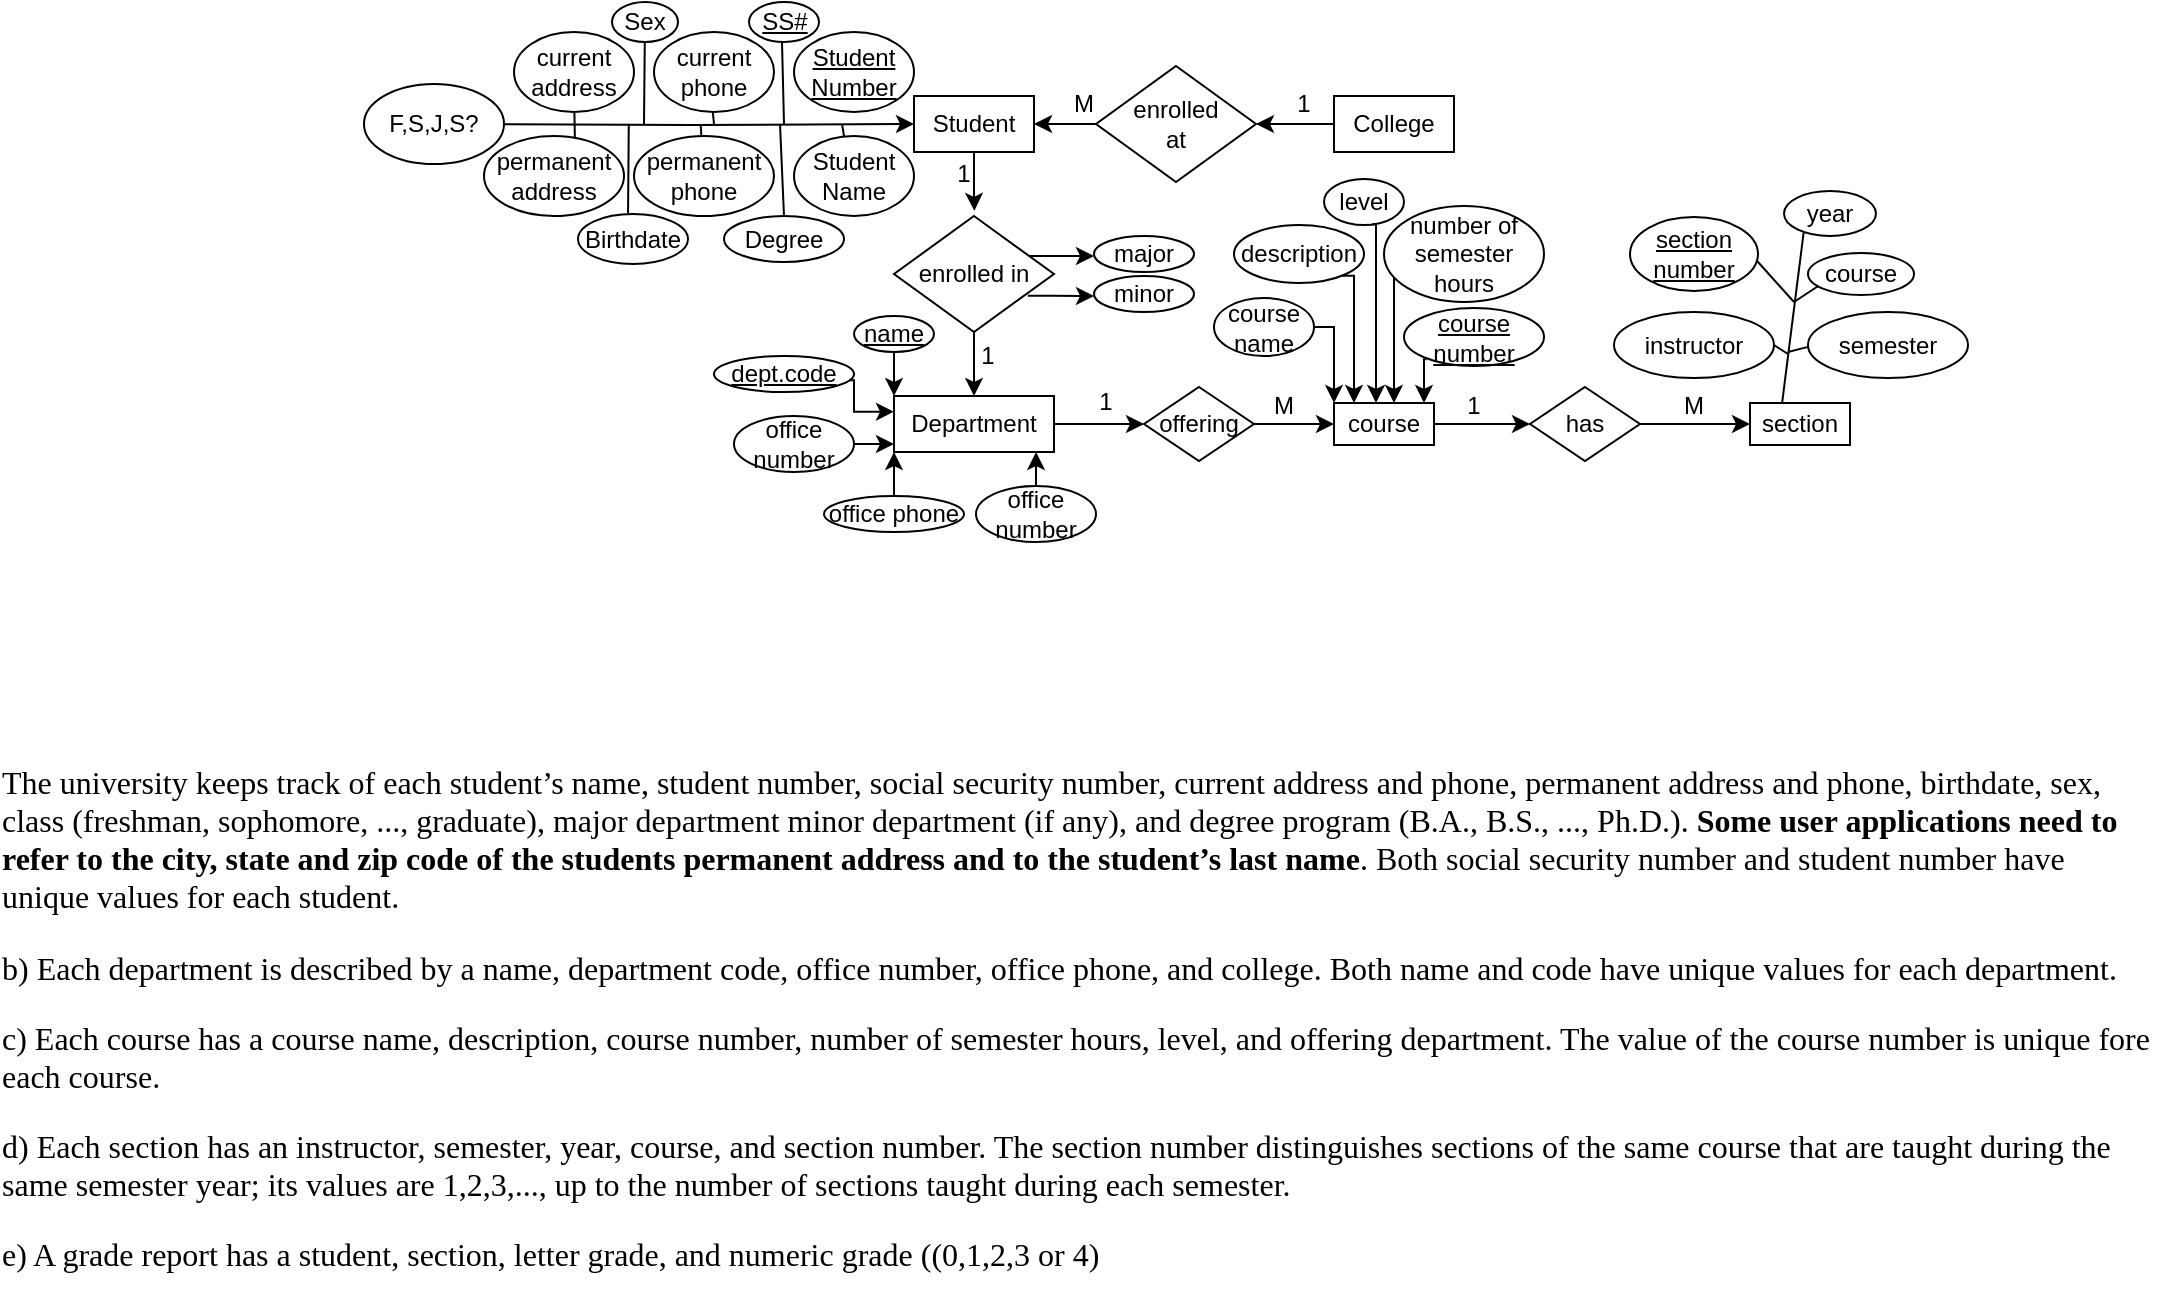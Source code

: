 <mxfile version="23.1.2" type="onedrive">
  <diagram name="Page-1" id="YCaeiCsVajcLRcff5KXN">
    <mxGraphModel grid="0" page="1" gridSize="10" guides="1" tooltips="1" connect="1" arrows="1" fold="1" pageScale="1" pageWidth="850" pageHeight="1100" math="0" shadow="0">
      <root>
        <mxCell id="0" />
        <mxCell id="1" parent="0" />
        <mxCell id="N_AJFv06XVXP2k4vSsJL-77" style="edgeStyle=orthogonalEdgeStyle;rounded=0;orthogonalLoop=1;jettySize=auto;html=1;" edge="1" parent="1" target="N_AJFv06XVXP2k4vSsJL-1">
          <mxGeometry relative="1" as="geometry">
            <mxPoint x="-40.0" y="183.0" as="sourcePoint" />
          </mxGeometry>
        </mxCell>
        <mxCell id="N_AJFv06XVXP2k4vSsJL-1" value="Student" style="rounded=0;whiteSpace=wrap;html=1;" vertex="1" parent="1">
          <mxGeometry x="185" y="169" width="60" height="28" as="geometry" />
        </mxCell>
        <mxCell id="N_AJFv06XVXP2k4vSsJL-2" value="&lt;br&gt;&lt;p style=&quot;color: rgb(0, 0, 0); font-family: &amp;quot;Times New Roman&amp;quot;; font-size: medium; font-style: normal; font-variant-ligatures: normal; font-variant-caps: normal; letter-spacing: normal; orphans: 2; text-align: start; text-indent: 0px; text-transform: none; widows: 2; word-spacing: 0px; -webkit-text-stroke-width: 0px; text-decoration-thickness: initial; text-decoration-style: initial; text-decoration-color: initial;&quot;&gt;&lt;span style=&quot;font-weight: 400;&quot;&gt;The university keeps track of each student’s name, student number, social security number, current address and phone, permanent address and phone, birthdate, sex, class (freshman, sophomore, ..., graduate), major department minor department (if any), and degree program (B.A., B.S., ..., Ph.D.). &lt;/span&gt;&lt;b&gt;Some user applications need to refer to the city, state and zip code of the students permanent address and to the student’s last name&lt;/b&gt;. Both social security number and student number have unique values for each student.&lt;/p&gt;&lt;p style=&quot;color: rgb(0, 0, 0); font-family: &amp;quot;Times New Roman&amp;quot;; font-size: medium; font-style: normal; font-variant-ligatures: normal; font-variant-caps: normal; font-weight: 400; letter-spacing: normal; orphans: 2; text-align: start; text-indent: 0px; text-transform: none; widows: 2; word-spacing: 0px; -webkit-text-stroke-width: 0px; text-decoration-thickness: initial; text-decoration-style: initial; text-decoration-color: initial;&quot;&gt;b) Each department is described by a name, department code, office number, office phone, and college. Both name and code have unique values for each department.&lt;/p&gt;&lt;p style=&quot;color: rgb(0, 0, 0); font-family: &amp;quot;Times New Roman&amp;quot;; font-size: medium; font-style: normal; font-variant-ligatures: normal; font-variant-caps: normal; font-weight: 400; letter-spacing: normal; orphans: 2; text-align: start; text-indent: 0px; text-transform: none; widows: 2; word-spacing: 0px; -webkit-text-stroke-width: 0px; text-decoration-thickness: initial; text-decoration-style: initial; text-decoration-color: initial;&quot;&gt;c) Each course has a course name, description, course number, number of semester hours, level, and offering department. The value of the course number is unique fore each course.&lt;/p&gt;&lt;p style=&quot;color: rgb(0, 0, 0); font-family: &amp;quot;Times New Roman&amp;quot;; font-size: medium; font-style: normal; font-variant-ligatures: normal; font-variant-caps: normal; font-weight: 400; letter-spacing: normal; orphans: 2; text-align: start; text-indent: 0px; text-transform: none; widows: 2; word-spacing: 0px; -webkit-text-stroke-width: 0px; text-decoration-thickness: initial; text-decoration-style: initial; text-decoration-color: initial;&quot;&gt;d) Each section has an instructor, semester, year, course, and section number. The section number distinguishes sections of the same course that are taught during the same semester year; its values are 1,2,3,..., up to the number of sections taught during each semester.&lt;/p&gt;&lt;p style=&quot;color: rgb(0, 0, 0); font-family: &amp;quot;Times New Roman&amp;quot;; font-size: medium; font-style: normal; font-variant-ligatures: normal; font-variant-caps: normal; font-weight: 400; letter-spacing: normal; orphans: 2; text-align: start; text-indent: 0px; text-transform: none; widows: 2; word-spacing: 0px; -webkit-text-stroke-width: 0px; text-decoration-thickness: initial; text-decoration-style: initial; text-decoration-color: initial;&quot;&gt;e) A grade report has a student, section, letter grade, and numeric grade ((0,1,2,3 or 4)&lt;/p&gt;" style="text;html=1;strokeColor=none;fillColor=none;align=center;verticalAlign=middle;whiteSpace=wrap;rounded=0;" vertex="1" parent="1">
          <mxGeometry x="-272" y="483" width="1080" height="280" as="geometry" />
        </mxCell>
        <mxCell id="N_AJFv06XVXP2k4vSsJL-3" value="Student Name" style="ellipse;whiteSpace=wrap;html=1;" vertex="1" parent="1">
          <mxGeometry x="125" y="189" width="60" height="40" as="geometry" />
        </mxCell>
        <mxCell id="N_AJFv06XVXP2k4vSsJL-19" style="edgeStyle=orthogonalEdgeStyle;rounded=0;orthogonalLoop=1;jettySize=auto;html=1;" edge="1" parent="1" source="N_AJFv06XVXP2k4vSsJL-4" target="N_AJFv06XVXP2k4vSsJL-18">
          <mxGeometry relative="1" as="geometry" />
        </mxCell>
        <mxCell id="N_AJFv06XVXP2k4vSsJL-21" style="edgeStyle=orthogonalEdgeStyle;rounded=0;orthogonalLoop=1;jettySize=auto;html=1;" edge="1" parent="1" source="N_AJFv06XVXP2k4vSsJL-4">
          <mxGeometry relative="1" as="geometry">
            <mxPoint x="275" y="249" as="targetPoint" />
            <Array as="points">
              <mxPoint x="255" y="249" />
              <mxPoint x="255" y="249" />
            </Array>
          </mxGeometry>
        </mxCell>
        <mxCell id="N_AJFv06XVXP2k4vSsJL-4" value="enrolled in" style="rhombus;whiteSpace=wrap;html=1;" vertex="1" parent="1">
          <mxGeometry x="175" y="229" width="80" height="58" as="geometry" />
        </mxCell>
        <mxCell id="N_AJFv06XVXP2k4vSsJL-5" value="major" style="ellipse;whiteSpace=wrap;html=1;" vertex="1" parent="1">
          <mxGeometry x="275" y="239" width="50" height="18" as="geometry" />
        </mxCell>
        <mxCell id="N_AJFv06XVXP2k4vSsJL-7" value="current address" style="ellipse;whiteSpace=wrap;html=1;" vertex="1" parent="1">
          <mxGeometry x="-15" y="137" width="60" height="40" as="geometry" />
        </mxCell>
        <mxCell id="N_AJFv06XVXP2k4vSsJL-8" value="&lt;u&gt;SS#&lt;/u&gt;" style="ellipse;whiteSpace=wrap;html=1;" vertex="1" parent="1">
          <mxGeometry x="102.5" y="122" width="35" height="20" as="geometry" />
        </mxCell>
        <mxCell id="N_AJFv06XVXP2k4vSsJL-9" value="&lt;u&gt;Student&lt;br&gt;Number&lt;/u&gt;" style="ellipse;whiteSpace=wrap;html=1;" vertex="1" parent="1">
          <mxGeometry x="125" y="137" width="60" height="40" as="geometry" />
        </mxCell>
        <mxCell id="N_AJFv06XVXP2k4vSsJL-11" value="current phone" style="ellipse;whiteSpace=wrap;html=1;" vertex="1" parent="1">
          <mxGeometry x="55" y="137" width="60" height="40" as="geometry" />
        </mxCell>
        <mxCell id="N_AJFv06XVXP2k4vSsJL-12" value="permanent address" style="ellipse;whiteSpace=wrap;html=1;" vertex="1" parent="1">
          <mxGeometry x="-30" y="189" width="70" height="40" as="geometry" />
        </mxCell>
        <mxCell id="N_AJFv06XVXP2k4vSsJL-13" value="permanent phone" style="ellipse;whiteSpace=wrap;html=1;" vertex="1" parent="1">
          <mxGeometry x="45" y="189" width="70" height="40" as="geometry" />
        </mxCell>
        <mxCell id="N_AJFv06XVXP2k4vSsJL-14" value="Birthdate" style="ellipse;whiteSpace=wrap;html=1;" vertex="1" parent="1">
          <mxGeometry x="17" y="228" width="55" height="25" as="geometry" />
        </mxCell>
        <mxCell id="N_AJFv06XVXP2k4vSsJL-15" value="Sex" style="ellipse;whiteSpace=wrap;html=1;" vertex="1" parent="1">
          <mxGeometry x="34" y="122" width="33" height="20" as="geometry" />
        </mxCell>
        <mxCell id="N_AJFv06XVXP2k4vSsJL-16" value="F,S,J,S?" style="ellipse;whiteSpace=wrap;html=1;" vertex="1" parent="1">
          <mxGeometry x="-90" y="163" width="70" height="40" as="geometry" />
        </mxCell>
        <mxCell id="N_AJFv06XVXP2k4vSsJL-17" style="edgeStyle=orthogonalEdgeStyle;rounded=0;orthogonalLoop=1;jettySize=auto;html=1;entryX=0.502;entryY=-0.044;entryDx=0;entryDy=0;entryPerimeter=0;" edge="1" parent="1" source="N_AJFv06XVXP2k4vSsJL-1" target="N_AJFv06XVXP2k4vSsJL-4">
          <mxGeometry relative="1" as="geometry" />
        </mxCell>
        <mxCell id="N_AJFv06XVXP2k4vSsJL-64" style="edgeStyle=orthogonalEdgeStyle;rounded=0;orthogonalLoop=1;jettySize=auto;html=1;entryX=0;entryY=0.5;entryDx=0;entryDy=0;" edge="1" parent="1" source="N_AJFv06XVXP2k4vSsJL-18" target="N_AJFv06XVXP2k4vSsJL-38">
          <mxGeometry relative="1" as="geometry" />
        </mxCell>
        <mxCell id="N_AJFv06XVXP2k4vSsJL-18" value="Department" style="rounded=0;whiteSpace=wrap;html=1;" vertex="1" parent="1">
          <mxGeometry x="175" y="319" width="80" height="28" as="geometry" />
        </mxCell>
        <mxCell id="N_AJFv06XVXP2k4vSsJL-20" value="minor" style="ellipse;whiteSpace=wrap;html=1;" vertex="1" parent="1">
          <mxGeometry x="275" y="259" width="50" height="18" as="geometry" />
        </mxCell>
        <mxCell id="N_AJFv06XVXP2k4vSsJL-22" style="edgeStyle=orthogonalEdgeStyle;rounded=0;orthogonalLoop=1;jettySize=auto;html=1;" edge="1" parent="1">
          <mxGeometry relative="1" as="geometry">
            <mxPoint x="241.88" y="268.92" as="sourcePoint" />
            <mxPoint x="275" y="269" as="targetPoint" />
            <Array as="points">
              <mxPoint x="255" y="269.08" />
              <mxPoint x="255" y="269.08" />
            </Array>
          </mxGeometry>
        </mxCell>
        <mxCell id="N_AJFv06XVXP2k4vSsJL-33" style="edgeStyle=orthogonalEdgeStyle;rounded=0;orthogonalLoop=1;jettySize=auto;html=1;entryX=0;entryY=0;entryDx=0;entryDy=0;" edge="1" parent="1" source="N_AJFv06XVXP2k4vSsJL-23" target="N_AJFv06XVXP2k4vSsJL-18">
          <mxGeometry relative="1" as="geometry" />
        </mxCell>
        <mxCell id="N_AJFv06XVXP2k4vSsJL-23" value="&lt;u&gt;name&lt;/u&gt;" style="ellipse;whiteSpace=wrap;html=1;" vertex="1" parent="1">
          <mxGeometry x="155" y="279" width="40" height="18" as="geometry" />
        </mxCell>
        <mxCell id="N_AJFv06XVXP2k4vSsJL-34" style="edgeStyle=orthogonalEdgeStyle;rounded=0;orthogonalLoop=1;jettySize=auto;html=1;entryX=0;entryY=0.5;entryDx=0;entryDy=0;" edge="1" parent="1">
          <mxGeometry relative="1" as="geometry">
            <mxPoint x="133.027" y="311.141" as="sourcePoint" />
            <mxPoint x="175" y="326.86" as="targetPoint" />
            <Array as="points">
              <mxPoint x="155" y="326.86" />
            </Array>
          </mxGeometry>
        </mxCell>
        <mxCell id="N_AJFv06XVXP2k4vSsJL-24" value="&lt;u&gt;dept.code&lt;/u&gt;" style="ellipse;whiteSpace=wrap;html=1;" vertex="1" parent="1">
          <mxGeometry x="85" y="299" width="70" height="18" as="geometry" />
        </mxCell>
        <mxCell id="N_AJFv06XVXP2k4vSsJL-25" value="office number" style="ellipse;whiteSpace=wrap;html=1;" vertex="1" parent="1">
          <mxGeometry x="95" y="329" width="60" height="28" as="geometry" />
        </mxCell>
        <mxCell id="N_AJFv06XVXP2k4vSsJL-36" style="edgeStyle=orthogonalEdgeStyle;rounded=0;orthogonalLoop=1;jettySize=auto;html=1;entryX=0;entryY=1;entryDx=0;entryDy=0;" edge="1" parent="1" source="N_AJFv06XVXP2k4vSsJL-26" target="N_AJFv06XVXP2k4vSsJL-18">
          <mxGeometry relative="1" as="geometry" />
        </mxCell>
        <mxCell id="N_AJFv06XVXP2k4vSsJL-26" value="office phone" style="ellipse;whiteSpace=wrap;html=1;" vertex="1" parent="1">
          <mxGeometry x="140" y="369" width="70" height="18" as="geometry" />
        </mxCell>
        <mxCell id="N_AJFv06XVXP2k4vSsJL-27" value="office number" style="ellipse;whiteSpace=wrap;html=1;" vertex="1" parent="1">
          <mxGeometry x="216" y="364" width="60" height="28" as="geometry" />
        </mxCell>
        <mxCell id="N_AJFv06XVXP2k4vSsJL-32" style="edgeStyle=orthogonalEdgeStyle;rounded=0;orthogonalLoop=1;jettySize=auto;html=1;entryX=1;entryY=0.5;entryDx=0;entryDy=0;" edge="1" parent="1" source="N_AJFv06XVXP2k4vSsJL-28" target="N_AJFv06XVXP2k4vSsJL-29">
          <mxGeometry relative="1" as="geometry" />
        </mxCell>
        <mxCell id="N_AJFv06XVXP2k4vSsJL-28" value="College" style="rounded=0;whiteSpace=wrap;html=1;" vertex="1" parent="1">
          <mxGeometry x="395" y="169" width="60" height="28" as="geometry" />
        </mxCell>
        <mxCell id="N_AJFv06XVXP2k4vSsJL-30" style="edgeStyle=orthogonalEdgeStyle;rounded=0;orthogonalLoop=1;jettySize=auto;html=1;entryX=1;entryY=0.5;entryDx=0;entryDy=0;" edge="1" parent="1" source="N_AJFv06XVXP2k4vSsJL-29" target="N_AJFv06XVXP2k4vSsJL-1">
          <mxGeometry relative="1" as="geometry" />
        </mxCell>
        <mxCell id="N_AJFv06XVXP2k4vSsJL-29" value="enrolled&lt;br&gt;at" style="rhombus;whiteSpace=wrap;html=1;" vertex="1" parent="1">
          <mxGeometry x="276" y="154" width="80" height="58" as="geometry" />
        </mxCell>
        <mxCell id="N_AJFv06XVXP2k4vSsJL-35" style="edgeStyle=orthogonalEdgeStyle;rounded=0;orthogonalLoop=1;jettySize=auto;html=1;entryX=0;entryY=0.833;entryDx=0;entryDy=0;entryPerimeter=0;" edge="1" parent="1" source="N_AJFv06XVXP2k4vSsJL-25" target="N_AJFv06XVXP2k4vSsJL-18">
          <mxGeometry relative="1" as="geometry" />
        </mxCell>
        <mxCell id="N_AJFv06XVXP2k4vSsJL-37" style="edgeStyle=orthogonalEdgeStyle;rounded=0;orthogonalLoop=1;jettySize=auto;html=1;entryX=0.888;entryY=1;entryDx=0;entryDy=0;entryPerimeter=0;" edge="1" parent="1" source="N_AJFv06XVXP2k4vSsJL-27" target="N_AJFv06XVXP2k4vSsJL-18">
          <mxGeometry relative="1" as="geometry">
            <Array as="points">
              <mxPoint x="246" y="359" />
              <mxPoint x="246" y="359" />
            </Array>
          </mxGeometry>
        </mxCell>
        <mxCell id="N_AJFv06XVXP2k4vSsJL-66" value="" style="edgeStyle=orthogonalEdgeStyle;rounded=0;orthogonalLoop=1;jettySize=auto;html=1;" edge="1" parent="1" source="N_AJFv06XVXP2k4vSsJL-38" target="N_AJFv06XVXP2k4vSsJL-57">
          <mxGeometry relative="1" as="geometry" />
        </mxCell>
        <mxCell id="N_AJFv06XVXP2k4vSsJL-38" value="offering" style="rhombus;whiteSpace=wrap;html=1;" vertex="1" parent="1">
          <mxGeometry x="300" y="314.5" width="55" height="37" as="geometry" />
        </mxCell>
        <mxCell id="N_AJFv06XVXP2k4vSsJL-39" value="1" style="text;html=1;strokeColor=none;fillColor=none;align=center;verticalAlign=middle;whiteSpace=wrap;rounded=0;" vertex="1" parent="1">
          <mxGeometry x="375" y="169" width="10" height="8" as="geometry" />
        </mxCell>
        <mxCell id="N_AJFv06XVXP2k4vSsJL-40" value="M" style="text;html=1;strokeColor=none;fillColor=none;align=center;verticalAlign=middle;whiteSpace=wrap;rounded=0;" vertex="1" parent="1">
          <mxGeometry x="265" y="169" width="10" height="8" as="geometry" />
        </mxCell>
        <mxCell id="N_AJFv06XVXP2k4vSsJL-41" value="1" style="text;html=1;strokeColor=none;fillColor=none;align=center;verticalAlign=middle;whiteSpace=wrap;rounded=0;" vertex="1" parent="1">
          <mxGeometry x="205" y="204" width="10" height="8" as="geometry" />
        </mxCell>
        <mxCell id="N_AJFv06XVXP2k4vSsJL-42" value="1" style="text;html=1;strokeColor=none;fillColor=none;align=center;verticalAlign=middle;whiteSpace=wrap;rounded=0;" vertex="1" parent="1">
          <mxGeometry x="217" y="294" width="10" height="10" as="geometry" />
        </mxCell>
        <mxCell id="N_AJFv06XVXP2k4vSsJL-56" value="Degree" style="ellipse;whiteSpace=wrap;html=1;" vertex="1" parent="1">
          <mxGeometry x="90" y="229" width="60" height="23" as="geometry" />
        </mxCell>
        <mxCell id="N_AJFv06XVXP2k4vSsJL-97" style="edgeStyle=orthogonalEdgeStyle;rounded=0;orthogonalLoop=1;jettySize=auto;html=1;entryX=0;entryY=0.5;entryDx=0;entryDy=0;" edge="1" parent="1" source="N_AJFv06XVXP2k4vSsJL-57" target="N_AJFv06XVXP2k4vSsJL-96">
          <mxGeometry relative="1" as="geometry" />
        </mxCell>
        <mxCell id="N_AJFv06XVXP2k4vSsJL-57" value="course" style="rounded=0;whiteSpace=wrap;html=1;" vertex="1" parent="1">
          <mxGeometry x="395" y="322.5" width="50" height="21" as="geometry" />
        </mxCell>
        <mxCell id="N_AJFv06XVXP2k4vSsJL-58" value="course name" style="ellipse;whiteSpace=wrap;html=1;" vertex="1" parent="1">
          <mxGeometry x="335" y="270" width="50" height="29" as="geometry" />
        </mxCell>
        <mxCell id="N_AJFv06XVXP2k4vSsJL-59" value="description" style="ellipse;whiteSpace=wrap;html=1;" vertex="1" parent="1">
          <mxGeometry x="345" y="233.5" width="65" height="29" as="geometry" />
        </mxCell>
        <mxCell id="N_AJFv06XVXP2k4vSsJL-60" value="&lt;u&gt;course number&lt;/u&gt;" style="ellipse;whiteSpace=wrap;html=1;" vertex="1" parent="1">
          <mxGeometry x="430" y="275" width="70" height="29" as="geometry" />
        </mxCell>
        <mxCell id="N_AJFv06XVXP2k4vSsJL-61" value="number of semester hours" style="ellipse;whiteSpace=wrap;html=1;" vertex="1" parent="1">
          <mxGeometry x="420" y="224" width="80" height="48" as="geometry" />
        </mxCell>
        <mxCell id="N_AJFv06XVXP2k4vSsJL-62" value="level" style="ellipse;whiteSpace=wrap;html=1;" vertex="1" parent="1">
          <mxGeometry x="390" y="210.5" width="40" height="23" as="geometry" />
        </mxCell>
        <mxCell id="N_AJFv06XVXP2k4vSsJL-65" value="1" style="text;html=1;strokeColor=none;fillColor=none;align=center;verticalAlign=middle;whiteSpace=wrap;rounded=0;" vertex="1" parent="1">
          <mxGeometry x="276" y="317" width="10" height="10" as="geometry" />
        </mxCell>
        <mxCell id="N_AJFv06XVXP2k4vSsJL-67" value="M" style="text;html=1;strokeColor=none;fillColor=none;align=center;verticalAlign=middle;whiteSpace=wrap;rounded=0;" vertex="1" parent="1">
          <mxGeometry x="365" y="319" width="10" height="10" as="geometry" />
        </mxCell>
        <mxCell id="N_AJFv06XVXP2k4vSsJL-68" style="edgeStyle=orthogonalEdgeStyle;rounded=0;orthogonalLoop=1;jettySize=auto;html=1;entryX=0;entryY=0;entryDx=0;entryDy=0;" edge="1" parent="1" source="N_AJFv06XVXP2k4vSsJL-58" target="N_AJFv06XVXP2k4vSsJL-57">
          <mxGeometry relative="1" as="geometry">
            <mxPoint x="390" y="319" as="targetPoint" />
            <Array as="points">
              <mxPoint x="395" y="284" />
            </Array>
          </mxGeometry>
        </mxCell>
        <mxCell id="N_AJFv06XVXP2k4vSsJL-69" style="edgeStyle=orthogonalEdgeStyle;rounded=0;orthogonalLoop=1;jettySize=auto;html=1;entryX=0;entryY=0;entryDx=0;entryDy=0;exitX=0.834;exitY=0.876;exitDx=0;exitDy=0;exitPerimeter=0;" edge="1" parent="1" source="N_AJFv06XVXP2k4vSsJL-59">
          <mxGeometry relative="1" as="geometry">
            <mxPoint x="395" y="283.5" as="sourcePoint" />
            <mxPoint x="405" y="322.5" as="targetPoint" />
            <Array as="points">
              <mxPoint x="405" y="259" />
            </Array>
          </mxGeometry>
        </mxCell>
        <mxCell id="N_AJFv06XVXP2k4vSsJL-70" style="edgeStyle=orthogonalEdgeStyle;rounded=0;orthogonalLoop=1;jettySize=auto;html=1;entryX=0;entryY=0;entryDx=0;entryDy=0;exitX=0.6;exitY=0.983;exitDx=0;exitDy=0;exitPerimeter=0;" edge="1" parent="1" source="N_AJFv06XVXP2k4vSsJL-62">
          <mxGeometry relative="1" as="geometry">
            <mxPoint x="415" y="260" as="sourcePoint" />
            <mxPoint x="416" y="322.5" as="targetPoint" />
            <Array as="points">
              <mxPoint x="416" y="233" />
            </Array>
          </mxGeometry>
        </mxCell>
        <mxCell id="N_AJFv06XVXP2k4vSsJL-72" style="edgeStyle=orthogonalEdgeStyle;rounded=0;orthogonalLoop=1;jettySize=auto;html=1;entryX=0;entryY=0;entryDx=0;entryDy=0;" edge="1" parent="1">
          <mxGeometry relative="1" as="geometry">
            <mxPoint x="425" y="260" as="sourcePoint" />
            <mxPoint x="425" y="322.5" as="targetPoint" />
            <Array as="points">
              <mxPoint x="425" y="310" />
              <mxPoint x="425" y="310" />
            </Array>
          </mxGeometry>
        </mxCell>
        <mxCell id="N_AJFv06XVXP2k4vSsJL-73" style="edgeStyle=orthogonalEdgeStyle;rounded=0;orthogonalLoop=1;jettySize=auto;html=1;entryX=0;entryY=0;entryDx=0;entryDy=0;exitX=0.161;exitY=0.883;exitDx=0;exitDy=0;exitPerimeter=0;" edge="1" parent="1" source="N_AJFv06XVXP2k4vSsJL-60">
          <mxGeometry relative="1" as="geometry">
            <mxPoint x="440" y="260" as="sourcePoint" />
            <mxPoint x="440" y="322.5" as="targetPoint" />
            <Array as="points">
              <mxPoint x="440" y="301" />
            </Array>
          </mxGeometry>
        </mxCell>
        <mxCell id="N_AJFv06XVXP2k4vSsJL-79" value="" style="endArrow=none;html=1;rounded=0;" edge="1" parent="1">
          <mxGeometry width="50" height="50" relative="1" as="geometry">
            <mxPoint x="50.39" y="142" as="sourcePoint" />
            <mxPoint x="50" y="183" as="targetPoint" />
          </mxGeometry>
        </mxCell>
        <mxCell id="N_AJFv06XVXP2k4vSsJL-87" value="" style="endArrow=none;html=1;rounded=0;entryX=0.649;entryY=0.017;entryDx=0;entryDy=0;entryPerimeter=0;" edge="1" parent="1" target="N_AJFv06XVXP2k4vSsJL-12">
          <mxGeometry width="50" height="50" relative="1" as="geometry">
            <mxPoint x="15.2" y="177" as="sourcePoint" />
            <mxPoint x="15" y="184" as="targetPoint" />
          </mxGeometry>
        </mxCell>
        <mxCell id="N_AJFv06XVXP2k4vSsJL-88" value="" style="endArrow=none;html=1;rounded=0;entryX=0.455;entryY=-0.015;entryDx=0;entryDy=0;entryPerimeter=0;" edge="1" parent="1" target="N_AJFv06XVXP2k4vSsJL-14">
          <mxGeometry width="50" height="50" relative="1" as="geometry">
            <mxPoint x="42.39" y="183" as="sourcePoint" />
            <mxPoint x="42" y="224" as="targetPoint" />
          </mxGeometry>
        </mxCell>
        <mxCell id="N_AJFv06XVXP2k4vSsJL-90" value="" style="endArrow=none;html=1;rounded=0;entryX=0.481;entryY=0.003;entryDx=0;entryDy=0;entryPerimeter=0;" edge="1" parent="1" target="N_AJFv06XVXP2k4vSsJL-13">
          <mxGeometry width="50" height="50" relative="1" as="geometry">
            <mxPoint x="78.39" y="184" as="sourcePoint" />
            <mxPoint x="78" y="229" as="targetPoint" />
          </mxGeometry>
        </mxCell>
        <mxCell id="N_AJFv06XVXP2k4vSsJL-91" value="" style="endArrow=none;html=1;rounded=0;" edge="1" parent="1">
          <mxGeometry width="50" height="50" relative="1" as="geometry">
            <mxPoint x="84.39" y="177" as="sourcePoint" />
            <mxPoint x="85" y="183" as="targetPoint" />
          </mxGeometry>
        </mxCell>
        <mxCell id="N_AJFv06XVXP2k4vSsJL-92" value="" style="endArrow=none;html=1;rounded=0;entryX=0.481;entryY=0.003;entryDx=0;entryDy=0;entryPerimeter=0;" edge="1" parent="1">
          <mxGeometry width="50" height="50" relative="1" as="geometry">
            <mxPoint x="149" y="183" as="sourcePoint" />
            <mxPoint x="150" y="189" as="targetPoint" />
          </mxGeometry>
        </mxCell>
        <mxCell id="N_AJFv06XVXP2k4vSsJL-93" value="" style="endArrow=none;html=1;rounded=0;entryX=0.5;entryY=0;entryDx=0;entryDy=0;" edge="1" parent="1" target="N_AJFv06XVXP2k4vSsJL-56">
          <mxGeometry width="50" height="50" relative="1" as="geometry">
            <mxPoint x="118" y="183" as="sourcePoint" />
            <mxPoint x="120.5" y="228" as="targetPoint" />
          </mxGeometry>
        </mxCell>
        <mxCell id="N_AJFv06XVXP2k4vSsJL-95" value="" style="endArrow=none;html=1;rounded=0;" edge="1" parent="1">
          <mxGeometry width="50" height="50" relative="1" as="geometry">
            <mxPoint x="119" y="142" as="sourcePoint" />
            <mxPoint x="120" y="183" as="targetPoint" />
          </mxGeometry>
        </mxCell>
        <mxCell id="N_AJFv06XVXP2k4vSsJL-99" style="edgeStyle=orthogonalEdgeStyle;rounded=0;orthogonalLoop=1;jettySize=auto;html=1;entryX=0;entryY=0.5;entryDx=0;entryDy=0;" edge="1" parent="1" source="N_AJFv06XVXP2k4vSsJL-96" target="N_AJFv06XVXP2k4vSsJL-98">
          <mxGeometry relative="1" as="geometry" />
        </mxCell>
        <mxCell id="N_AJFv06XVXP2k4vSsJL-96" value="has" style="rhombus;whiteSpace=wrap;html=1;" vertex="1" parent="1">
          <mxGeometry x="493" y="314.5" width="55" height="37" as="geometry" />
        </mxCell>
        <mxCell id="N_AJFv06XVXP2k4vSsJL-98" value="section" style="rounded=0;whiteSpace=wrap;html=1;" vertex="1" parent="1">
          <mxGeometry x="603" y="322.5" width="50" height="21" as="geometry" />
        </mxCell>
        <mxCell id="N_AJFv06XVXP2k4vSsJL-100" value="1" style="text;html=1;strokeColor=none;fillColor=none;align=center;verticalAlign=middle;whiteSpace=wrap;rounded=0;" vertex="1" parent="1">
          <mxGeometry x="460" y="319" width="10" height="10" as="geometry" />
        </mxCell>
        <mxCell id="N_AJFv06XVXP2k4vSsJL-101" value="M" style="text;html=1;strokeColor=none;fillColor=none;align=center;verticalAlign=middle;whiteSpace=wrap;rounded=0;" vertex="1" parent="1">
          <mxGeometry x="570" y="319" width="10" height="10" as="geometry" />
        </mxCell>
        <mxCell id="N_AJFv06XVXP2k4vSsJL-105" value="semester" style="ellipse;whiteSpace=wrap;html=1;" vertex="1" parent="1">
          <mxGeometry x="632" y="277" width="80" height="33" as="geometry" />
        </mxCell>
        <mxCell id="N_AJFv06XVXP2k4vSsJL-107" value="instructor" style="ellipse;whiteSpace=wrap;html=1;" vertex="1" parent="1">
          <mxGeometry x="535" y="277" width="80" height="33" as="geometry" />
        </mxCell>
        <mxCell id="N_AJFv06XVXP2k4vSsJL-108" value="year" style="ellipse;whiteSpace=wrap;html=1;" vertex="1" parent="1">
          <mxGeometry x="620" y="216.5" width="46" height="22.5" as="geometry" />
        </mxCell>
        <mxCell id="N_AJFv06XVXP2k4vSsJL-109" value="course" style="ellipse;whiteSpace=wrap;html=1;" vertex="1" parent="1">
          <mxGeometry x="632" y="247.5" width="53" height="21" as="geometry" />
        </mxCell>
        <mxCell id="N_AJFv06XVXP2k4vSsJL-110" value="&lt;u&gt;section&lt;br&gt;number&lt;/u&gt;" style="ellipse;whiteSpace=wrap;html=1;" vertex="1" parent="1">
          <mxGeometry x="543" y="229.5" width="64" height="37" as="geometry" />
        </mxCell>
        <mxCell id="N_AJFv06XVXP2k4vSsJL-112" value="" style="endArrow=none;html=1;rounded=0;exitX=0.321;exitY=0.004;exitDx=0;exitDy=0;exitPerimeter=0;entryX=0.213;entryY=0.93;entryDx=0;entryDy=0;entryPerimeter=0;" edge="1" parent="1" source="N_AJFv06XVXP2k4vSsJL-98" target="N_AJFv06XVXP2k4vSsJL-108">
          <mxGeometry width="50" height="50" relative="1" as="geometry">
            <mxPoint x="615" y="325" as="sourcePoint" />
            <mxPoint x="631" y="267" as="targetPoint" />
          </mxGeometry>
        </mxCell>
        <mxCell id="N_AJFv06XVXP2k4vSsJL-113" value="" style="endArrow=none;html=1;rounded=0;entryX=0.986;entryY=0.581;entryDx=0;entryDy=0;entryPerimeter=0;" edge="1" parent="1" target="N_AJFv06XVXP2k4vSsJL-110">
          <mxGeometry width="50" height="50" relative="1" as="geometry">
            <mxPoint x="625" y="272" as="sourcePoint" />
            <mxPoint x="620" y="250.5" as="targetPoint" />
          </mxGeometry>
        </mxCell>
        <mxCell id="N_AJFv06XVXP2k4vSsJL-114" value="" style="endArrow=none;html=1;rounded=0;entryX=0.986;entryY=0.581;entryDx=0;entryDy=0;entryPerimeter=0;" edge="1" parent="1">
          <mxGeometry width="50" height="50" relative="1" as="geometry">
            <mxPoint x="622" y="298" as="sourcePoint" />
            <mxPoint x="615" y="293.5" as="targetPoint" />
          </mxGeometry>
        </mxCell>
        <mxCell id="N_AJFv06XVXP2k4vSsJL-115" value="" style="endArrow=none;html=1;rounded=0;entryX=0.986;entryY=0.581;entryDx=0;entryDy=0;entryPerimeter=0;exitX=0;exitY=0.528;exitDx=0;exitDy=0;exitPerimeter=0;" edge="1" parent="1" source="N_AJFv06XVXP2k4vSsJL-105">
          <mxGeometry width="50" height="50" relative="1" as="geometry">
            <mxPoint x="629" y="301.5" as="sourcePoint" />
            <mxPoint x="622" y="297" as="targetPoint" />
          </mxGeometry>
        </mxCell>
        <mxCell id="N_AJFv06XVXP2k4vSsJL-116" value="" style="endArrow=none;html=1;rounded=0;entryX=0.986;entryY=0.581;entryDx=0;entryDy=0;entryPerimeter=0;exitX=0.097;exitY=0.785;exitDx=0;exitDy=0;exitPerimeter=0;" edge="1" parent="1" source="N_AJFv06XVXP2k4vSsJL-109">
          <mxGeometry width="50" height="50" relative="1" as="geometry">
            <mxPoint x="635" y="269" as="sourcePoint" />
            <mxPoint x="625" y="272" as="targetPoint" />
          </mxGeometry>
        </mxCell>
      </root>
    </mxGraphModel>
  </diagram>
</mxfile>
